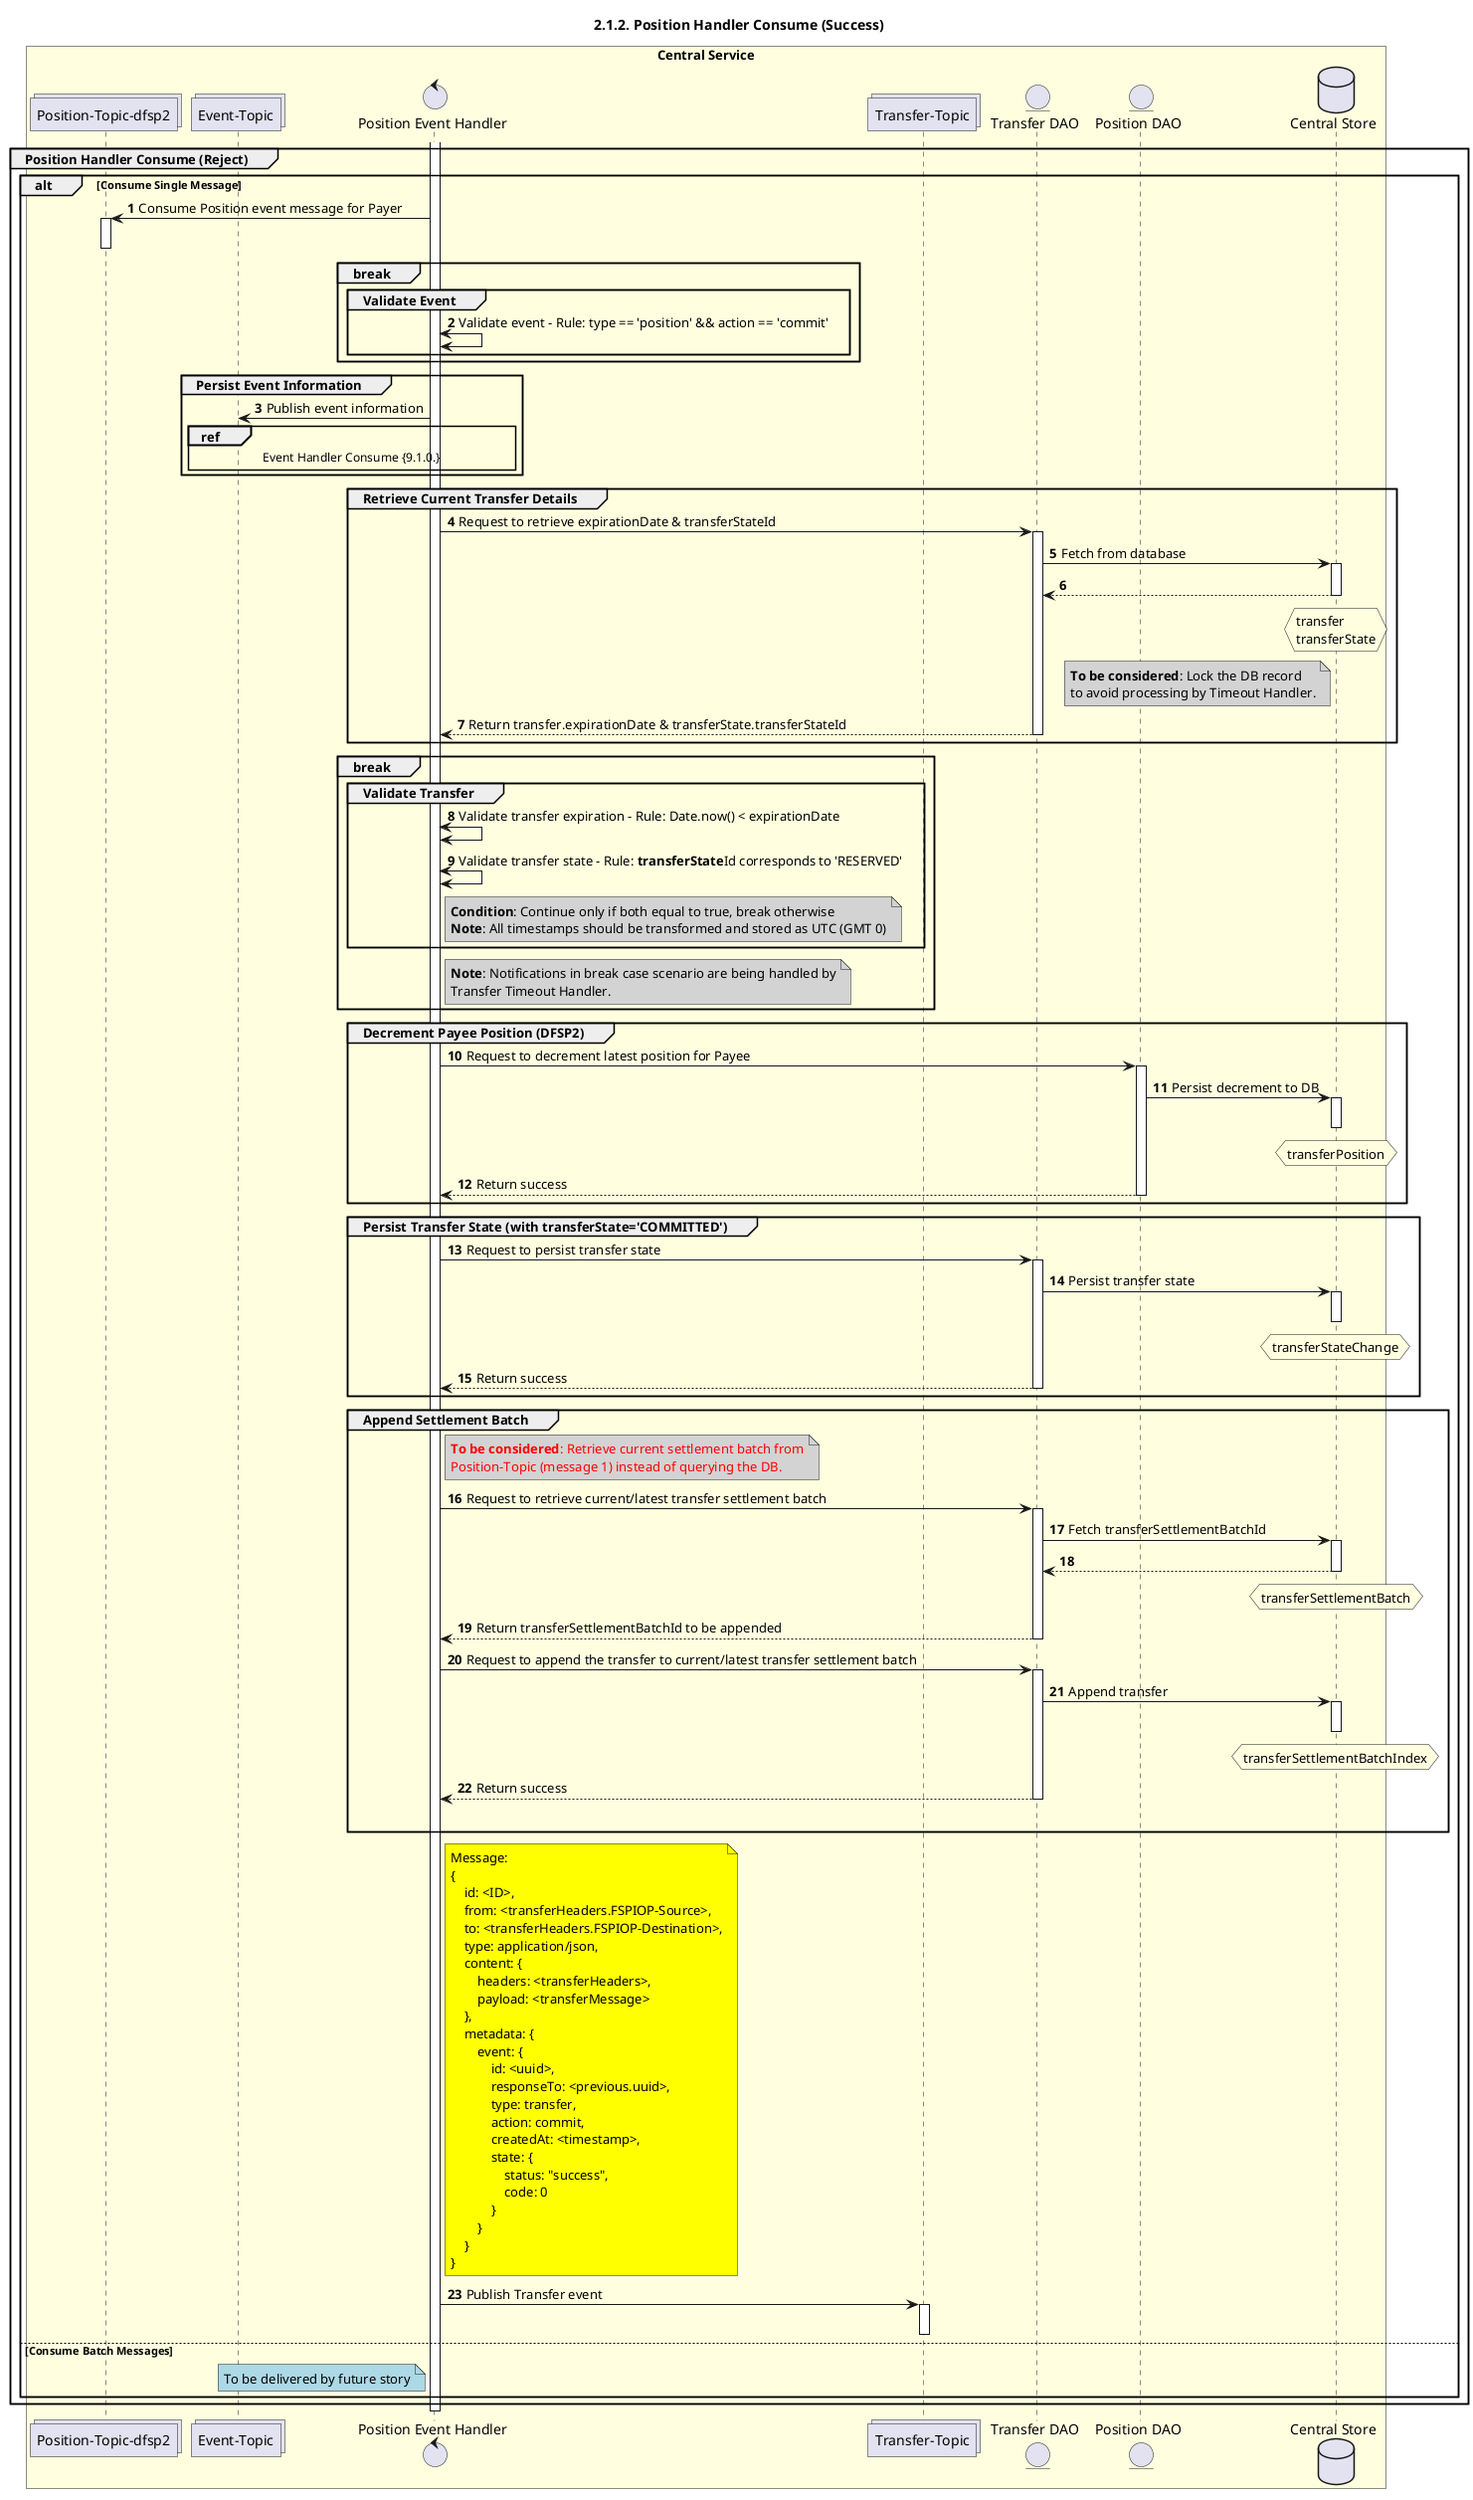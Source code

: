@startuml
' declate title
title 2.1.2. Position Handler Consume (Success)

autonumber

' Actor Keys:
'   boundary - APIs/Interfaces, etc
'   collections - Kafka Topics
'   control - Kafka Consumers
'   entity - Database Access Objects
'   database - Database Persistance Store

' declare actors
collections "Position-Topic-dfsp2" as TOPIC_POSITION_DFSP2
control "Position Event Handler" as POS_HANDLER
collections "Transfer-Topic" as TOPIC_TRANSFERS
collections "Event-Topic" as TOPIC_EVENT
entity "Transfer DAO" as TRANS_DAO
entity "Position DAO" as POS_DAO
database "Central Store" as DB

box "Central Service" #LightYellow
    participant TOPIC_POSITION_DFSP2
    participant TOPIC_EVENT
    participant POS_HANDLER
    participant TOPIC_TRANSFERS
    participant TRANS_DAO
    participant POS_DAO
    participant DB
end box

' start flow
activate POS_HANDLER
group Position Handler Consume (Reject)
    alt Consume Single Message
        TOPIC_POSITION_DFSP2 <- POS_HANDLER: Consume Position event message for Payer
        activate TOPIC_POSITION_DFSP2
        deactivate TOPIC_POSITION_DFSP2

        break
            group Validate Event
                POS_HANDLER <-> POS_HANDLER: Validate event - Rule: type == 'position' && action == 'commit'
            end
        end

        group Persist Event Information
            POS_HANDLER -> TOPIC_EVENT: Publish event information
	        ref over POS_HANDLER, TOPIC_EVENT :  Event Handler Consume {9.1.0.} 
        end

        group Retrieve Current Transfer Details
            POS_HANDLER -> TRANS_DAO: Request to retrieve expirationDate & transferStateId
            activate TRANS_DAO
            TRANS_DAO -> DB: Fetch from database
            activate DB
            DB --> TRANS_DAO
            deactivate DB
            hnote over DB #lightyellow
                transfer
                transferState
            end note
            note left of DB #lightgray
                **To be considered**: Lock the DB record
                to avoid processing by Timeout Handler.
            end note
            POS_HANDLER <-- TRANS_DAO: Return transfer.expirationDate & transferState.transferStateId
            deactivate TRANS_DAO
        end

        break
            group Validate Transfer
                POS_HANDLER <-> POS_HANDLER: Validate transfer expiration - Rule: Date.now() < expirationDate
                POS_HANDLER <-> POS_HANDLER: Validate transfer state - Rule: **transferState**Id corresponds to 'RESERVED'
                note right of POS_HANDLER #lightgray
                    **Condition**: Continue only if both equal to true, break otherwise
                    **Note**: All timestamps should be transformed and stored as UTC (GMT 0)
                end note
            end
            note right of POS_HANDLER #lightgray
                **Note**: Notifications in break case scenario are being handled by
                Transfer Timeout Handler.
            end note
        end

        group Decrement Payee Position (DFSP2)
            POS_HANDLER -> POS_DAO: Request to decrement latest position for Payee
            activate POS_DAO
            POS_DAO -> DB: Persist decrement to DB
            activate DB
            deactivate DB
            hnote over DB #lightyellow
                transferPosition
            end note
            POS_DAO --> POS_HANDLER: Return success
            deactivate POS_DAO
        end

        group Persist Transfer State (with transferState='COMMITTED')
            POS_HANDLER -> TRANS_DAO: Request to persist transfer state
            activate TRANS_DAO
            TRANS_DAO -> DB: Persist transfer state
            activate DB
            deactivate DB
            hnote over DB #lightyellow
                transferStateChange
            end note
            TRANS_DAO --> POS_HANDLER: Return success
            deactivate TRANS_DAO
        end

        group Append Settlement Batch
            note right of POS_HANDLER #lightgray
                <color #FF0000>**To be considered**: Retrieve current settlement batch from</color>
                <color #FF0000>Position-Topic (message 1) instead of querying the DB.</color>
            end note
            POS_HANDLER -> TRANS_DAO: Request to retrieve current/latest transfer settlement batch
            activate TRANS_DAO
            TRANS_DAO -> DB: Fetch transferSettlementBatchId
            activate DB
            DB --> TRANS_DAO
            deactivate DB
            hnote over DB #lightyellow
                transferSettlementBatch
            end note
            POS_HANDLER <-- TRANS_DAO: Return transferSettlementBatchId to be appended
            deactivate TRANS_DAO

            POS_HANDLER -> TRANS_DAO: Request to append the transfer to current/latest transfer settlement batch
            activate TRANS_DAO
            TRANS_DAO -> DB: Append transfer
            activate DB
            deactivate DB
            hnote over DB #lightyellow
                transferSettlementBatchIndex
            end note
            POS_HANDLER <-- TRANS_DAO: Return success
            deactivate TRANS_DAO
            |||
        end

        note right of POS_HANDLER #yellow
            Message:
            {
                id: <ID>,
                from: <transferHeaders.FSPIOP-Source>,
                to: <transferHeaders.FSPIOP-Destination>,
                type: application/json,
                content: {
                    headers: <transferHeaders>,
                    payload: <transferMessage>
                },
                metadata: {
                    event: {
                        id: <uuid>,
                        responseTo: <previous.uuid>,
                        type: transfer,
                        action: commit,
                        createdAt: <timestamp>,
                        state: {
                            status: "success",
                            code: 0
                        }
                    }
                }
            }
        end note
        POS_HANDLER -> TOPIC_TRANSFERS: Publish Transfer event
        activate TOPIC_TRANSFERS
        deactivate TOPIC_TRANSFERS

    else Consume Batch Messages
        note left of POS_HANDLER #lightblue
            To be delivered by future story
        end note
    end
end
deactivate POS_HANDLER
@enduml

